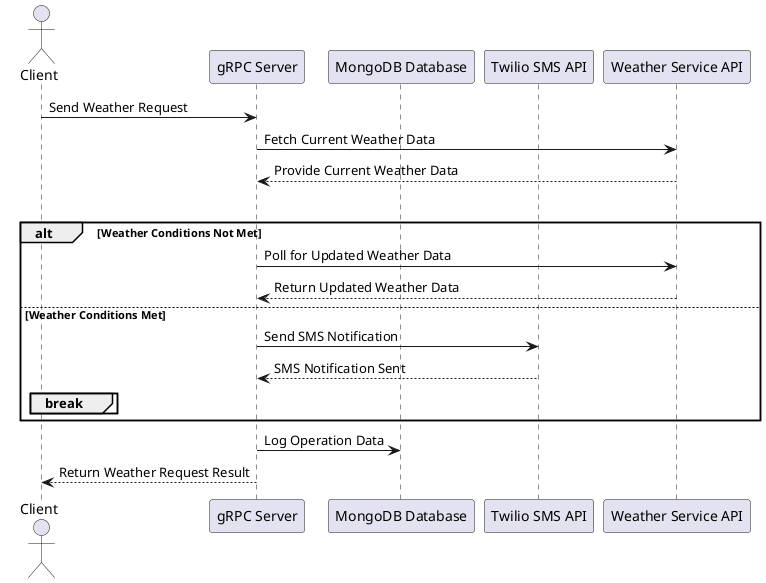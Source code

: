 @startuml
actor Client as client
participant "gRPC Server" as grpc_server
participant "MongoDB Database" as mongodb_db
participant "Twilio SMS API" as twilio_sms
participant "Weather Service API" as weather_service

client -> grpc_server: Send Weather Request
grpc_server -> weather_service: Fetch Current Weather Data
weather_service --> grpc_server: Provide Current Weather Data

loop Polling for Weather Updates
alt Weather Conditions Not Met
grpc_server -> weather_service: Poll for Updated Weather Data
weather_service --> grpc_server: Return Updated Weather Data
else Weather Conditions Met
grpc_server -> twilio_sms: Send SMS Notification
twilio_sms --> grpc_server: SMS Notification Sent
break
end
end

grpc_server -> mongodb_db: Log Operation Data
grpc_server --> client: Return Weather Request Result
@enduml
